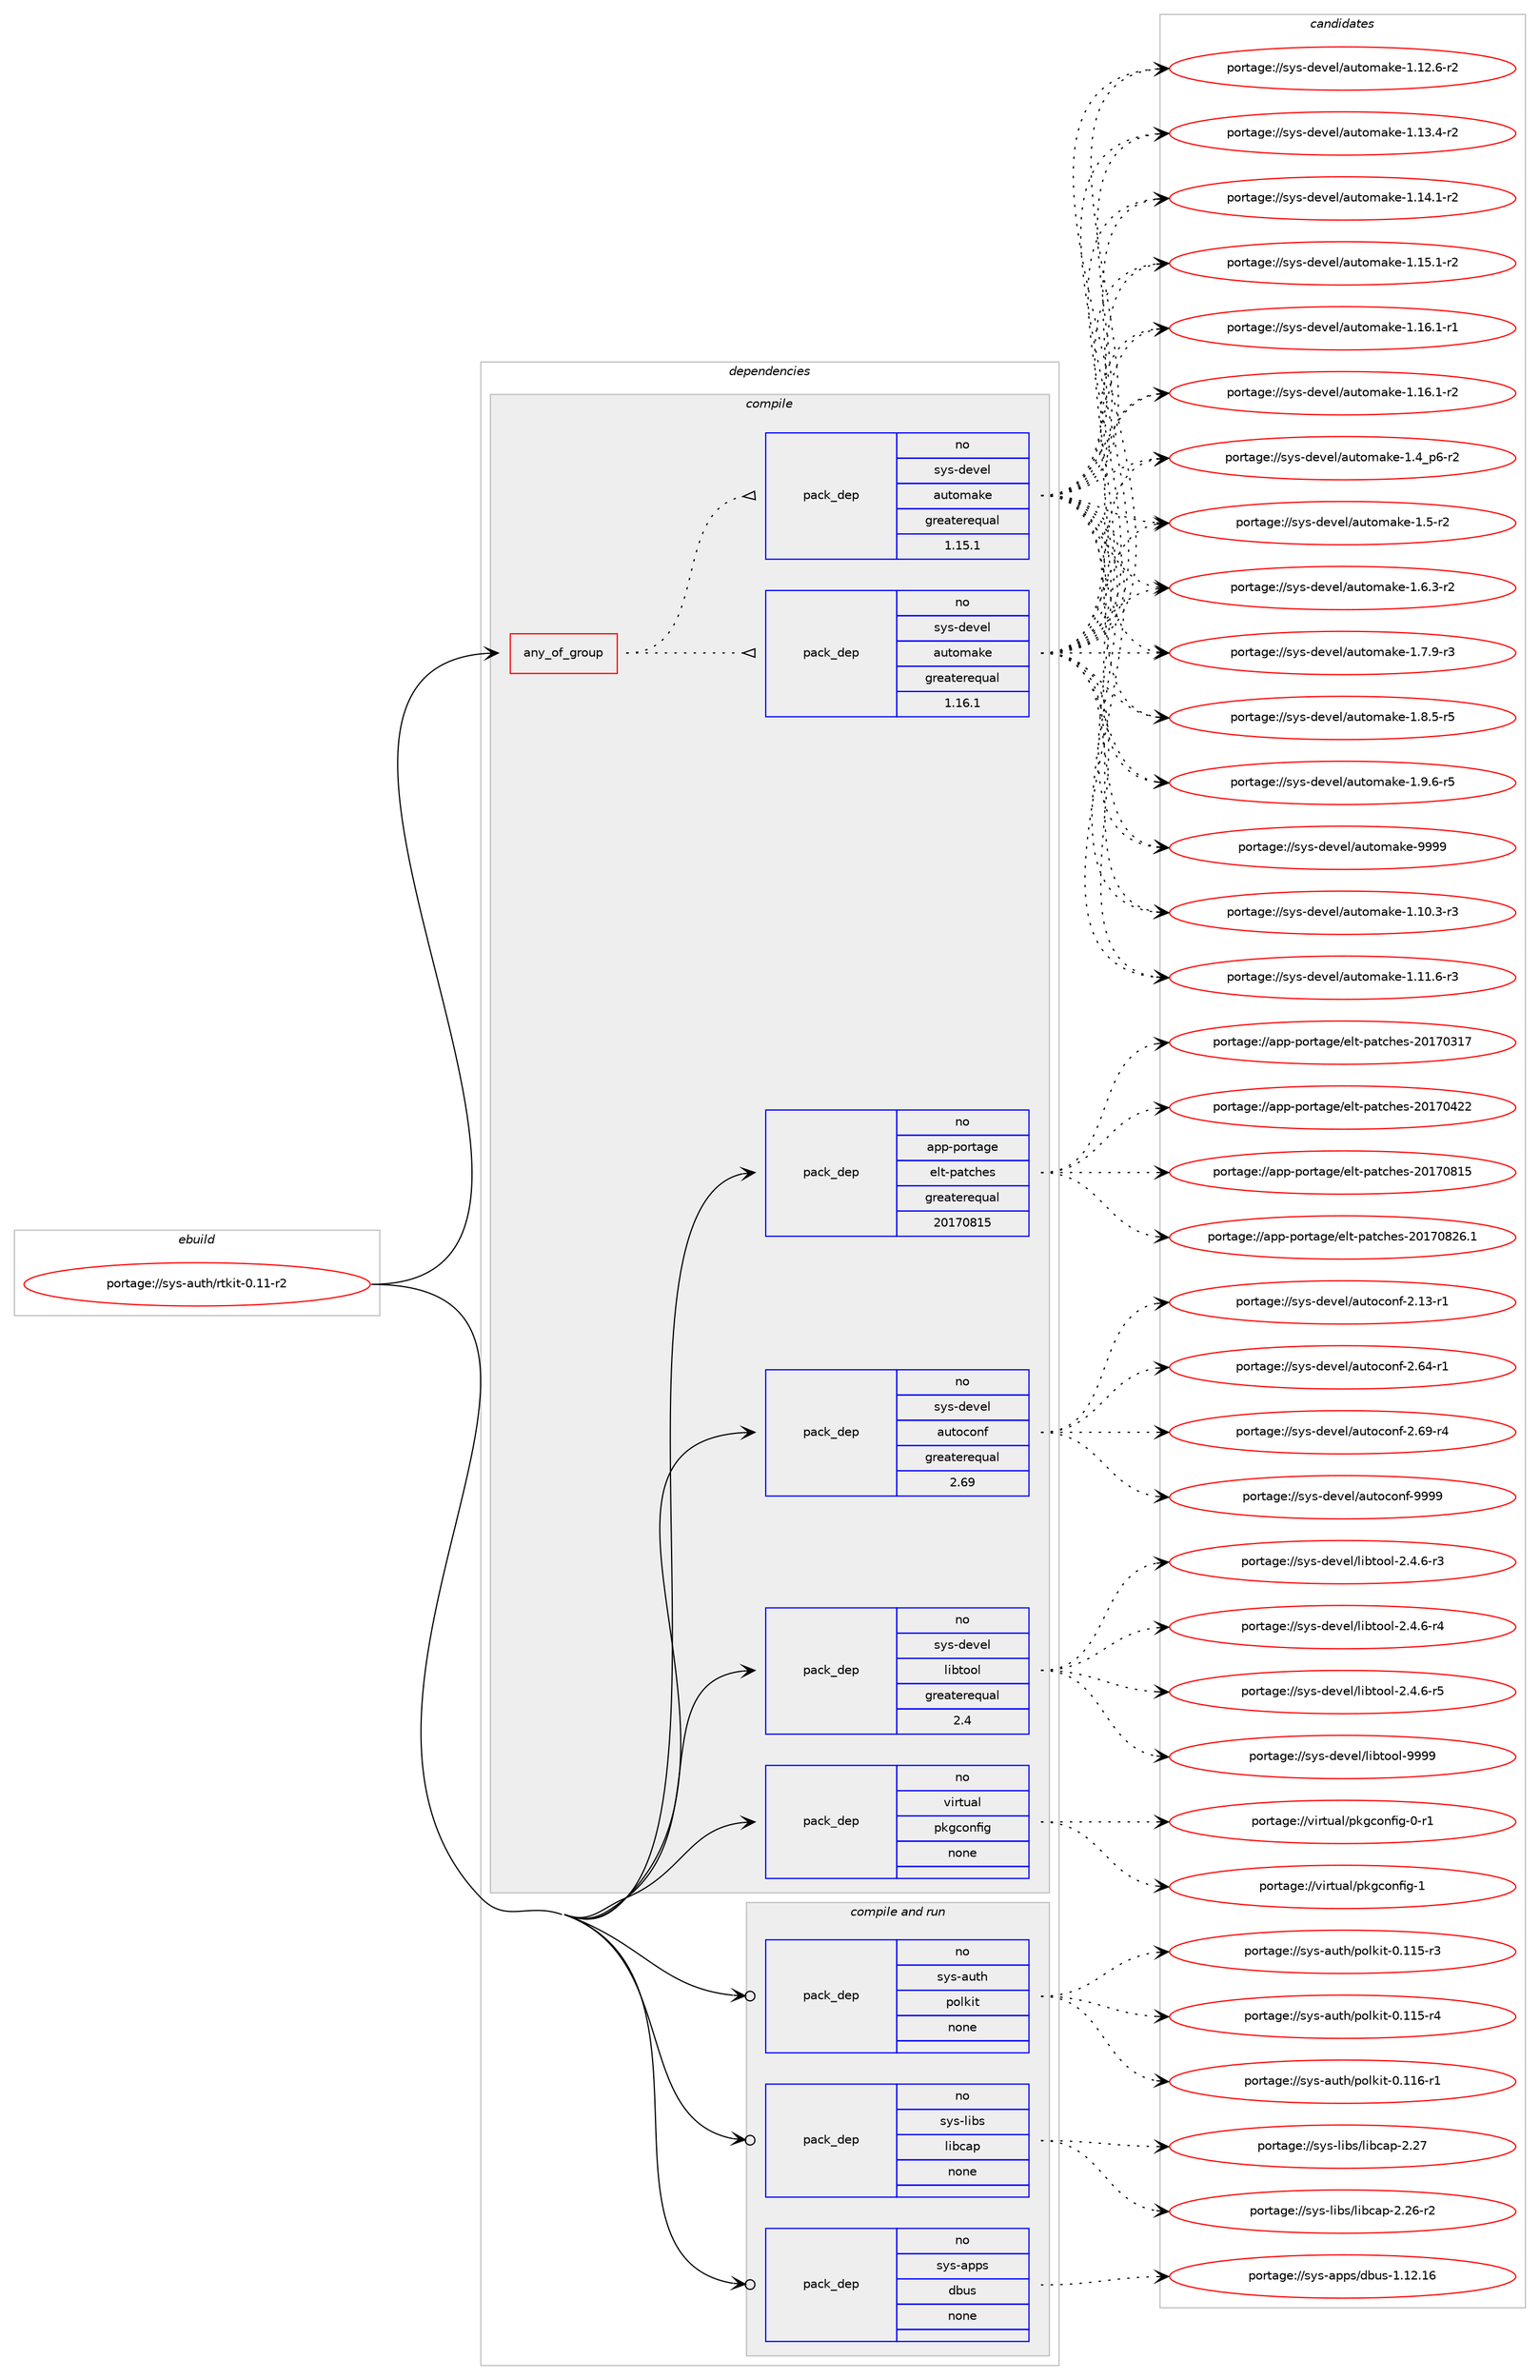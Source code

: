 digraph prolog {

# *************
# Graph options
# *************

newrank=true;
concentrate=true;
compound=true;
graph [rankdir=LR,fontname=Helvetica,fontsize=10,ranksep=1.5];#, ranksep=2.5, nodesep=0.2];
edge  [arrowhead=vee];
node  [fontname=Helvetica,fontsize=10];

# **********
# The ebuild
# **********

subgraph cluster_leftcol {
color=gray;
rank=same;
label=<<i>ebuild</i>>;
id [label="portage://sys-auth/rtkit-0.11-r2", color=red, width=4, href="../sys-auth/rtkit-0.11-r2.svg"];
}

# ****************
# The dependencies
# ****************

subgraph cluster_midcol {
color=gray;
label=<<i>dependencies</i>>;
subgraph cluster_compile {
fillcolor="#eeeeee";
style=filled;
label=<<i>compile</i>>;
subgraph any6696 {
dependency413615 [label=<<TABLE BORDER="0" CELLBORDER="1" CELLSPACING="0" CELLPADDING="4"><TR><TD CELLPADDING="10">any_of_group</TD></TR></TABLE>>, shape=none, color=red];subgraph pack306096 {
dependency413616 [label=<<TABLE BORDER="0" CELLBORDER="1" CELLSPACING="0" CELLPADDING="4" WIDTH="220"><TR><TD ROWSPAN="6" CELLPADDING="30">pack_dep</TD></TR><TR><TD WIDTH="110">no</TD></TR><TR><TD>sys-devel</TD></TR><TR><TD>automake</TD></TR><TR><TD>greaterequal</TD></TR><TR><TD>1.16.1</TD></TR></TABLE>>, shape=none, color=blue];
}
dependency413615:e -> dependency413616:w [weight=20,style="dotted",arrowhead="oinv"];
subgraph pack306097 {
dependency413617 [label=<<TABLE BORDER="0" CELLBORDER="1" CELLSPACING="0" CELLPADDING="4" WIDTH="220"><TR><TD ROWSPAN="6" CELLPADDING="30">pack_dep</TD></TR><TR><TD WIDTH="110">no</TD></TR><TR><TD>sys-devel</TD></TR><TR><TD>automake</TD></TR><TR><TD>greaterequal</TD></TR><TR><TD>1.15.1</TD></TR></TABLE>>, shape=none, color=blue];
}
dependency413615:e -> dependency413617:w [weight=20,style="dotted",arrowhead="oinv"];
}
id:e -> dependency413615:w [weight=20,style="solid",arrowhead="vee"];
subgraph pack306098 {
dependency413618 [label=<<TABLE BORDER="0" CELLBORDER="1" CELLSPACING="0" CELLPADDING="4" WIDTH="220"><TR><TD ROWSPAN="6" CELLPADDING="30">pack_dep</TD></TR><TR><TD WIDTH="110">no</TD></TR><TR><TD>app-portage</TD></TR><TR><TD>elt-patches</TD></TR><TR><TD>greaterequal</TD></TR><TR><TD>20170815</TD></TR></TABLE>>, shape=none, color=blue];
}
id:e -> dependency413618:w [weight=20,style="solid",arrowhead="vee"];
subgraph pack306099 {
dependency413619 [label=<<TABLE BORDER="0" CELLBORDER="1" CELLSPACING="0" CELLPADDING="4" WIDTH="220"><TR><TD ROWSPAN="6" CELLPADDING="30">pack_dep</TD></TR><TR><TD WIDTH="110">no</TD></TR><TR><TD>sys-devel</TD></TR><TR><TD>autoconf</TD></TR><TR><TD>greaterequal</TD></TR><TR><TD>2.69</TD></TR></TABLE>>, shape=none, color=blue];
}
id:e -> dependency413619:w [weight=20,style="solid",arrowhead="vee"];
subgraph pack306100 {
dependency413620 [label=<<TABLE BORDER="0" CELLBORDER="1" CELLSPACING="0" CELLPADDING="4" WIDTH="220"><TR><TD ROWSPAN="6" CELLPADDING="30">pack_dep</TD></TR><TR><TD WIDTH="110">no</TD></TR><TR><TD>sys-devel</TD></TR><TR><TD>libtool</TD></TR><TR><TD>greaterequal</TD></TR><TR><TD>2.4</TD></TR></TABLE>>, shape=none, color=blue];
}
id:e -> dependency413620:w [weight=20,style="solid",arrowhead="vee"];
subgraph pack306101 {
dependency413621 [label=<<TABLE BORDER="0" CELLBORDER="1" CELLSPACING="0" CELLPADDING="4" WIDTH="220"><TR><TD ROWSPAN="6" CELLPADDING="30">pack_dep</TD></TR><TR><TD WIDTH="110">no</TD></TR><TR><TD>virtual</TD></TR><TR><TD>pkgconfig</TD></TR><TR><TD>none</TD></TR><TR><TD></TD></TR></TABLE>>, shape=none, color=blue];
}
id:e -> dependency413621:w [weight=20,style="solid",arrowhead="vee"];
}
subgraph cluster_compileandrun {
fillcolor="#eeeeee";
style=filled;
label=<<i>compile and run</i>>;
subgraph pack306102 {
dependency413622 [label=<<TABLE BORDER="0" CELLBORDER="1" CELLSPACING="0" CELLPADDING="4" WIDTH="220"><TR><TD ROWSPAN="6" CELLPADDING="30">pack_dep</TD></TR><TR><TD WIDTH="110">no</TD></TR><TR><TD>sys-apps</TD></TR><TR><TD>dbus</TD></TR><TR><TD>none</TD></TR><TR><TD></TD></TR></TABLE>>, shape=none, color=blue];
}
id:e -> dependency413622:w [weight=20,style="solid",arrowhead="odotvee"];
subgraph pack306103 {
dependency413623 [label=<<TABLE BORDER="0" CELLBORDER="1" CELLSPACING="0" CELLPADDING="4" WIDTH="220"><TR><TD ROWSPAN="6" CELLPADDING="30">pack_dep</TD></TR><TR><TD WIDTH="110">no</TD></TR><TR><TD>sys-auth</TD></TR><TR><TD>polkit</TD></TR><TR><TD>none</TD></TR><TR><TD></TD></TR></TABLE>>, shape=none, color=blue];
}
id:e -> dependency413623:w [weight=20,style="solid",arrowhead="odotvee"];
subgraph pack306104 {
dependency413624 [label=<<TABLE BORDER="0" CELLBORDER="1" CELLSPACING="0" CELLPADDING="4" WIDTH="220"><TR><TD ROWSPAN="6" CELLPADDING="30">pack_dep</TD></TR><TR><TD WIDTH="110">no</TD></TR><TR><TD>sys-libs</TD></TR><TR><TD>libcap</TD></TR><TR><TD>none</TD></TR><TR><TD></TD></TR></TABLE>>, shape=none, color=blue];
}
id:e -> dependency413624:w [weight=20,style="solid",arrowhead="odotvee"];
}
subgraph cluster_run {
fillcolor="#eeeeee";
style=filled;
label=<<i>run</i>>;
}
}

# **************
# The candidates
# **************

subgraph cluster_choices {
rank=same;
color=gray;
label=<<i>candidates</i>>;

subgraph choice306096 {
color=black;
nodesep=1;
choiceportage11512111545100101118101108479711711611110997107101454946494846514511451 [label="portage://sys-devel/automake-1.10.3-r3", color=red, width=4,href="../sys-devel/automake-1.10.3-r3.svg"];
choiceportage11512111545100101118101108479711711611110997107101454946494946544511451 [label="portage://sys-devel/automake-1.11.6-r3", color=red, width=4,href="../sys-devel/automake-1.11.6-r3.svg"];
choiceportage11512111545100101118101108479711711611110997107101454946495046544511450 [label="portage://sys-devel/automake-1.12.6-r2", color=red, width=4,href="../sys-devel/automake-1.12.6-r2.svg"];
choiceportage11512111545100101118101108479711711611110997107101454946495146524511450 [label="portage://sys-devel/automake-1.13.4-r2", color=red, width=4,href="../sys-devel/automake-1.13.4-r2.svg"];
choiceportage11512111545100101118101108479711711611110997107101454946495246494511450 [label="portage://sys-devel/automake-1.14.1-r2", color=red, width=4,href="../sys-devel/automake-1.14.1-r2.svg"];
choiceportage11512111545100101118101108479711711611110997107101454946495346494511450 [label="portage://sys-devel/automake-1.15.1-r2", color=red, width=4,href="../sys-devel/automake-1.15.1-r2.svg"];
choiceportage11512111545100101118101108479711711611110997107101454946495446494511449 [label="portage://sys-devel/automake-1.16.1-r1", color=red, width=4,href="../sys-devel/automake-1.16.1-r1.svg"];
choiceportage11512111545100101118101108479711711611110997107101454946495446494511450 [label="portage://sys-devel/automake-1.16.1-r2", color=red, width=4,href="../sys-devel/automake-1.16.1-r2.svg"];
choiceportage115121115451001011181011084797117116111109971071014549465295112544511450 [label="portage://sys-devel/automake-1.4_p6-r2", color=red, width=4,href="../sys-devel/automake-1.4_p6-r2.svg"];
choiceportage11512111545100101118101108479711711611110997107101454946534511450 [label="portage://sys-devel/automake-1.5-r2", color=red, width=4,href="../sys-devel/automake-1.5-r2.svg"];
choiceportage115121115451001011181011084797117116111109971071014549465446514511450 [label="portage://sys-devel/automake-1.6.3-r2", color=red, width=4,href="../sys-devel/automake-1.6.3-r2.svg"];
choiceportage115121115451001011181011084797117116111109971071014549465546574511451 [label="portage://sys-devel/automake-1.7.9-r3", color=red, width=4,href="../sys-devel/automake-1.7.9-r3.svg"];
choiceportage115121115451001011181011084797117116111109971071014549465646534511453 [label="portage://sys-devel/automake-1.8.5-r5", color=red, width=4,href="../sys-devel/automake-1.8.5-r5.svg"];
choiceportage115121115451001011181011084797117116111109971071014549465746544511453 [label="portage://sys-devel/automake-1.9.6-r5", color=red, width=4,href="../sys-devel/automake-1.9.6-r5.svg"];
choiceportage115121115451001011181011084797117116111109971071014557575757 [label="portage://sys-devel/automake-9999", color=red, width=4,href="../sys-devel/automake-9999.svg"];
dependency413616:e -> choiceportage11512111545100101118101108479711711611110997107101454946494846514511451:w [style=dotted,weight="100"];
dependency413616:e -> choiceportage11512111545100101118101108479711711611110997107101454946494946544511451:w [style=dotted,weight="100"];
dependency413616:e -> choiceportage11512111545100101118101108479711711611110997107101454946495046544511450:w [style=dotted,weight="100"];
dependency413616:e -> choiceportage11512111545100101118101108479711711611110997107101454946495146524511450:w [style=dotted,weight="100"];
dependency413616:e -> choiceportage11512111545100101118101108479711711611110997107101454946495246494511450:w [style=dotted,weight="100"];
dependency413616:e -> choiceportage11512111545100101118101108479711711611110997107101454946495346494511450:w [style=dotted,weight="100"];
dependency413616:e -> choiceportage11512111545100101118101108479711711611110997107101454946495446494511449:w [style=dotted,weight="100"];
dependency413616:e -> choiceportage11512111545100101118101108479711711611110997107101454946495446494511450:w [style=dotted,weight="100"];
dependency413616:e -> choiceportage115121115451001011181011084797117116111109971071014549465295112544511450:w [style=dotted,weight="100"];
dependency413616:e -> choiceportage11512111545100101118101108479711711611110997107101454946534511450:w [style=dotted,weight="100"];
dependency413616:e -> choiceportage115121115451001011181011084797117116111109971071014549465446514511450:w [style=dotted,weight="100"];
dependency413616:e -> choiceportage115121115451001011181011084797117116111109971071014549465546574511451:w [style=dotted,weight="100"];
dependency413616:e -> choiceportage115121115451001011181011084797117116111109971071014549465646534511453:w [style=dotted,weight="100"];
dependency413616:e -> choiceportage115121115451001011181011084797117116111109971071014549465746544511453:w [style=dotted,weight="100"];
dependency413616:e -> choiceportage115121115451001011181011084797117116111109971071014557575757:w [style=dotted,weight="100"];
}
subgraph choice306097 {
color=black;
nodesep=1;
choiceportage11512111545100101118101108479711711611110997107101454946494846514511451 [label="portage://sys-devel/automake-1.10.3-r3", color=red, width=4,href="../sys-devel/automake-1.10.3-r3.svg"];
choiceportage11512111545100101118101108479711711611110997107101454946494946544511451 [label="portage://sys-devel/automake-1.11.6-r3", color=red, width=4,href="../sys-devel/automake-1.11.6-r3.svg"];
choiceportage11512111545100101118101108479711711611110997107101454946495046544511450 [label="portage://sys-devel/automake-1.12.6-r2", color=red, width=4,href="../sys-devel/automake-1.12.6-r2.svg"];
choiceportage11512111545100101118101108479711711611110997107101454946495146524511450 [label="portage://sys-devel/automake-1.13.4-r2", color=red, width=4,href="../sys-devel/automake-1.13.4-r2.svg"];
choiceportage11512111545100101118101108479711711611110997107101454946495246494511450 [label="portage://sys-devel/automake-1.14.1-r2", color=red, width=4,href="../sys-devel/automake-1.14.1-r2.svg"];
choiceportage11512111545100101118101108479711711611110997107101454946495346494511450 [label="portage://sys-devel/automake-1.15.1-r2", color=red, width=4,href="../sys-devel/automake-1.15.1-r2.svg"];
choiceportage11512111545100101118101108479711711611110997107101454946495446494511449 [label="portage://sys-devel/automake-1.16.1-r1", color=red, width=4,href="../sys-devel/automake-1.16.1-r1.svg"];
choiceportage11512111545100101118101108479711711611110997107101454946495446494511450 [label="portage://sys-devel/automake-1.16.1-r2", color=red, width=4,href="../sys-devel/automake-1.16.1-r2.svg"];
choiceportage115121115451001011181011084797117116111109971071014549465295112544511450 [label="portage://sys-devel/automake-1.4_p6-r2", color=red, width=4,href="../sys-devel/automake-1.4_p6-r2.svg"];
choiceportage11512111545100101118101108479711711611110997107101454946534511450 [label="portage://sys-devel/automake-1.5-r2", color=red, width=4,href="../sys-devel/automake-1.5-r2.svg"];
choiceportage115121115451001011181011084797117116111109971071014549465446514511450 [label="portage://sys-devel/automake-1.6.3-r2", color=red, width=4,href="../sys-devel/automake-1.6.3-r2.svg"];
choiceportage115121115451001011181011084797117116111109971071014549465546574511451 [label="portage://sys-devel/automake-1.7.9-r3", color=red, width=4,href="../sys-devel/automake-1.7.9-r3.svg"];
choiceportage115121115451001011181011084797117116111109971071014549465646534511453 [label="portage://sys-devel/automake-1.8.5-r5", color=red, width=4,href="../sys-devel/automake-1.8.5-r5.svg"];
choiceportage115121115451001011181011084797117116111109971071014549465746544511453 [label="portage://sys-devel/automake-1.9.6-r5", color=red, width=4,href="../sys-devel/automake-1.9.6-r5.svg"];
choiceportage115121115451001011181011084797117116111109971071014557575757 [label="portage://sys-devel/automake-9999", color=red, width=4,href="../sys-devel/automake-9999.svg"];
dependency413617:e -> choiceportage11512111545100101118101108479711711611110997107101454946494846514511451:w [style=dotted,weight="100"];
dependency413617:e -> choiceportage11512111545100101118101108479711711611110997107101454946494946544511451:w [style=dotted,weight="100"];
dependency413617:e -> choiceportage11512111545100101118101108479711711611110997107101454946495046544511450:w [style=dotted,weight="100"];
dependency413617:e -> choiceportage11512111545100101118101108479711711611110997107101454946495146524511450:w [style=dotted,weight="100"];
dependency413617:e -> choiceportage11512111545100101118101108479711711611110997107101454946495246494511450:w [style=dotted,weight="100"];
dependency413617:e -> choiceportage11512111545100101118101108479711711611110997107101454946495346494511450:w [style=dotted,weight="100"];
dependency413617:e -> choiceportage11512111545100101118101108479711711611110997107101454946495446494511449:w [style=dotted,weight="100"];
dependency413617:e -> choiceportage11512111545100101118101108479711711611110997107101454946495446494511450:w [style=dotted,weight="100"];
dependency413617:e -> choiceportage115121115451001011181011084797117116111109971071014549465295112544511450:w [style=dotted,weight="100"];
dependency413617:e -> choiceportage11512111545100101118101108479711711611110997107101454946534511450:w [style=dotted,weight="100"];
dependency413617:e -> choiceportage115121115451001011181011084797117116111109971071014549465446514511450:w [style=dotted,weight="100"];
dependency413617:e -> choiceportage115121115451001011181011084797117116111109971071014549465546574511451:w [style=dotted,weight="100"];
dependency413617:e -> choiceportage115121115451001011181011084797117116111109971071014549465646534511453:w [style=dotted,weight="100"];
dependency413617:e -> choiceportage115121115451001011181011084797117116111109971071014549465746544511453:w [style=dotted,weight="100"];
dependency413617:e -> choiceportage115121115451001011181011084797117116111109971071014557575757:w [style=dotted,weight="100"];
}
subgraph choice306098 {
color=black;
nodesep=1;
choiceportage97112112451121111141169710310147101108116451129711699104101115455048495548514955 [label="portage://app-portage/elt-patches-20170317", color=red, width=4,href="../app-portage/elt-patches-20170317.svg"];
choiceportage97112112451121111141169710310147101108116451129711699104101115455048495548525050 [label="portage://app-portage/elt-patches-20170422", color=red, width=4,href="../app-portage/elt-patches-20170422.svg"];
choiceportage97112112451121111141169710310147101108116451129711699104101115455048495548564953 [label="portage://app-portage/elt-patches-20170815", color=red, width=4,href="../app-portage/elt-patches-20170815.svg"];
choiceportage971121124511211111411697103101471011081164511297116991041011154550484955485650544649 [label="portage://app-portage/elt-patches-20170826.1", color=red, width=4,href="../app-portage/elt-patches-20170826.1.svg"];
dependency413618:e -> choiceportage97112112451121111141169710310147101108116451129711699104101115455048495548514955:w [style=dotted,weight="100"];
dependency413618:e -> choiceportage97112112451121111141169710310147101108116451129711699104101115455048495548525050:w [style=dotted,weight="100"];
dependency413618:e -> choiceportage97112112451121111141169710310147101108116451129711699104101115455048495548564953:w [style=dotted,weight="100"];
dependency413618:e -> choiceportage971121124511211111411697103101471011081164511297116991041011154550484955485650544649:w [style=dotted,weight="100"];
}
subgraph choice306099 {
color=black;
nodesep=1;
choiceportage1151211154510010111810110847971171161119911111010245504649514511449 [label="portage://sys-devel/autoconf-2.13-r1", color=red, width=4,href="../sys-devel/autoconf-2.13-r1.svg"];
choiceportage1151211154510010111810110847971171161119911111010245504654524511449 [label="portage://sys-devel/autoconf-2.64-r1", color=red, width=4,href="../sys-devel/autoconf-2.64-r1.svg"];
choiceportage1151211154510010111810110847971171161119911111010245504654574511452 [label="portage://sys-devel/autoconf-2.69-r4", color=red, width=4,href="../sys-devel/autoconf-2.69-r4.svg"];
choiceportage115121115451001011181011084797117116111991111101024557575757 [label="portage://sys-devel/autoconf-9999", color=red, width=4,href="../sys-devel/autoconf-9999.svg"];
dependency413619:e -> choiceportage1151211154510010111810110847971171161119911111010245504649514511449:w [style=dotted,weight="100"];
dependency413619:e -> choiceportage1151211154510010111810110847971171161119911111010245504654524511449:w [style=dotted,weight="100"];
dependency413619:e -> choiceportage1151211154510010111810110847971171161119911111010245504654574511452:w [style=dotted,weight="100"];
dependency413619:e -> choiceportage115121115451001011181011084797117116111991111101024557575757:w [style=dotted,weight="100"];
}
subgraph choice306100 {
color=black;
nodesep=1;
choiceportage1151211154510010111810110847108105981161111111084550465246544511451 [label="portage://sys-devel/libtool-2.4.6-r3", color=red, width=4,href="../sys-devel/libtool-2.4.6-r3.svg"];
choiceportage1151211154510010111810110847108105981161111111084550465246544511452 [label="portage://sys-devel/libtool-2.4.6-r4", color=red, width=4,href="../sys-devel/libtool-2.4.6-r4.svg"];
choiceportage1151211154510010111810110847108105981161111111084550465246544511453 [label="portage://sys-devel/libtool-2.4.6-r5", color=red, width=4,href="../sys-devel/libtool-2.4.6-r5.svg"];
choiceportage1151211154510010111810110847108105981161111111084557575757 [label="portage://sys-devel/libtool-9999", color=red, width=4,href="../sys-devel/libtool-9999.svg"];
dependency413620:e -> choiceportage1151211154510010111810110847108105981161111111084550465246544511451:w [style=dotted,weight="100"];
dependency413620:e -> choiceportage1151211154510010111810110847108105981161111111084550465246544511452:w [style=dotted,weight="100"];
dependency413620:e -> choiceportage1151211154510010111810110847108105981161111111084550465246544511453:w [style=dotted,weight="100"];
dependency413620:e -> choiceportage1151211154510010111810110847108105981161111111084557575757:w [style=dotted,weight="100"];
}
subgraph choice306101 {
color=black;
nodesep=1;
choiceportage11810511411611797108471121071039911111010210510345484511449 [label="portage://virtual/pkgconfig-0-r1", color=red, width=4,href="../virtual/pkgconfig-0-r1.svg"];
choiceportage1181051141161179710847112107103991111101021051034549 [label="portage://virtual/pkgconfig-1", color=red, width=4,href="../virtual/pkgconfig-1.svg"];
dependency413621:e -> choiceportage11810511411611797108471121071039911111010210510345484511449:w [style=dotted,weight="100"];
dependency413621:e -> choiceportage1181051141161179710847112107103991111101021051034549:w [style=dotted,weight="100"];
}
subgraph choice306102 {
color=black;
nodesep=1;
choiceportage115121115459711211211547100981171154549464950464954 [label="portage://sys-apps/dbus-1.12.16", color=red, width=4,href="../sys-apps/dbus-1.12.16.svg"];
dependency413622:e -> choiceportage115121115459711211211547100981171154549464950464954:w [style=dotted,weight="100"];
}
subgraph choice306103 {
color=black;
nodesep=1;
choiceportage1151211154597117116104471121111081071051164548464949534511451 [label="portage://sys-auth/polkit-0.115-r3", color=red, width=4,href="../sys-auth/polkit-0.115-r3.svg"];
choiceportage1151211154597117116104471121111081071051164548464949534511452 [label="portage://sys-auth/polkit-0.115-r4", color=red, width=4,href="../sys-auth/polkit-0.115-r4.svg"];
choiceportage1151211154597117116104471121111081071051164548464949544511449 [label="portage://sys-auth/polkit-0.116-r1", color=red, width=4,href="../sys-auth/polkit-0.116-r1.svg"];
dependency413623:e -> choiceportage1151211154597117116104471121111081071051164548464949534511451:w [style=dotted,weight="100"];
dependency413623:e -> choiceportage1151211154597117116104471121111081071051164548464949534511452:w [style=dotted,weight="100"];
dependency413623:e -> choiceportage1151211154597117116104471121111081071051164548464949544511449:w [style=dotted,weight="100"];
}
subgraph choice306104 {
color=black;
nodesep=1;
choiceportage11512111545108105981154710810598999711245504650544511450 [label="portage://sys-libs/libcap-2.26-r2", color=red, width=4,href="../sys-libs/libcap-2.26-r2.svg"];
choiceportage1151211154510810598115471081059899971124550465055 [label="portage://sys-libs/libcap-2.27", color=red, width=4,href="../sys-libs/libcap-2.27.svg"];
dependency413624:e -> choiceportage11512111545108105981154710810598999711245504650544511450:w [style=dotted,weight="100"];
dependency413624:e -> choiceportage1151211154510810598115471081059899971124550465055:w [style=dotted,weight="100"];
}
}

}
